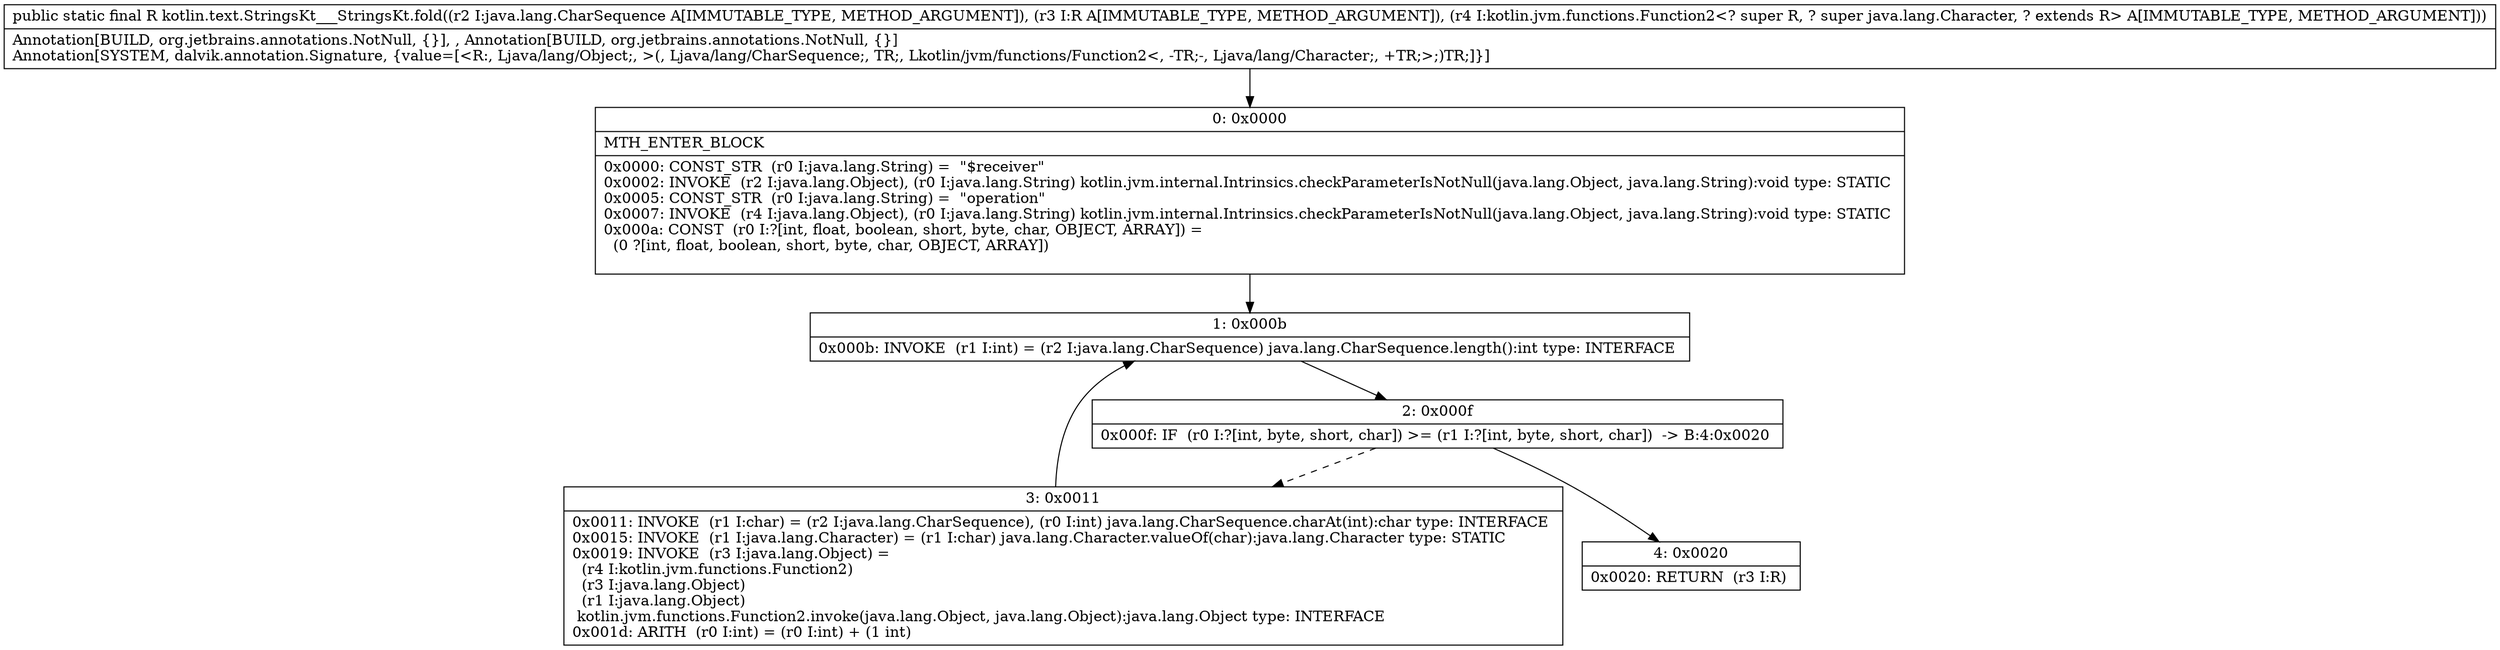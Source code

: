 digraph "CFG forkotlin.text.StringsKt___StringsKt.fold(Ljava\/lang\/CharSequence;Ljava\/lang\/Object;Lkotlin\/jvm\/functions\/Function2;)Ljava\/lang\/Object;" {
Node_0 [shape=record,label="{0\:\ 0x0000|MTH_ENTER_BLOCK\l|0x0000: CONST_STR  (r0 I:java.lang.String) =  \"$receiver\" \l0x0002: INVOKE  (r2 I:java.lang.Object), (r0 I:java.lang.String) kotlin.jvm.internal.Intrinsics.checkParameterIsNotNull(java.lang.Object, java.lang.String):void type: STATIC \l0x0005: CONST_STR  (r0 I:java.lang.String) =  \"operation\" \l0x0007: INVOKE  (r4 I:java.lang.Object), (r0 I:java.lang.String) kotlin.jvm.internal.Intrinsics.checkParameterIsNotNull(java.lang.Object, java.lang.String):void type: STATIC \l0x000a: CONST  (r0 I:?[int, float, boolean, short, byte, char, OBJECT, ARRAY]) = \l  (0 ?[int, float, boolean, short, byte, char, OBJECT, ARRAY])\l \l}"];
Node_1 [shape=record,label="{1\:\ 0x000b|0x000b: INVOKE  (r1 I:int) = (r2 I:java.lang.CharSequence) java.lang.CharSequence.length():int type: INTERFACE \l}"];
Node_2 [shape=record,label="{2\:\ 0x000f|0x000f: IF  (r0 I:?[int, byte, short, char]) \>= (r1 I:?[int, byte, short, char])  \-\> B:4:0x0020 \l}"];
Node_3 [shape=record,label="{3\:\ 0x0011|0x0011: INVOKE  (r1 I:char) = (r2 I:java.lang.CharSequence), (r0 I:int) java.lang.CharSequence.charAt(int):char type: INTERFACE \l0x0015: INVOKE  (r1 I:java.lang.Character) = (r1 I:char) java.lang.Character.valueOf(char):java.lang.Character type: STATIC \l0x0019: INVOKE  (r3 I:java.lang.Object) = \l  (r4 I:kotlin.jvm.functions.Function2)\l  (r3 I:java.lang.Object)\l  (r1 I:java.lang.Object)\l kotlin.jvm.functions.Function2.invoke(java.lang.Object, java.lang.Object):java.lang.Object type: INTERFACE \l0x001d: ARITH  (r0 I:int) = (r0 I:int) + (1 int) \l}"];
Node_4 [shape=record,label="{4\:\ 0x0020|0x0020: RETURN  (r3 I:R) \l}"];
MethodNode[shape=record,label="{public static final R kotlin.text.StringsKt___StringsKt.fold((r2 I:java.lang.CharSequence A[IMMUTABLE_TYPE, METHOD_ARGUMENT]), (r3 I:R A[IMMUTABLE_TYPE, METHOD_ARGUMENT]), (r4 I:kotlin.jvm.functions.Function2\<? super R, ? super java.lang.Character, ? extends R\> A[IMMUTABLE_TYPE, METHOD_ARGUMENT]))  | Annotation[BUILD, org.jetbrains.annotations.NotNull, \{\}], , Annotation[BUILD, org.jetbrains.annotations.NotNull, \{\}]\lAnnotation[SYSTEM, dalvik.annotation.Signature, \{value=[\<R:, Ljava\/lang\/Object;, \>(, Ljava\/lang\/CharSequence;, TR;, Lkotlin\/jvm\/functions\/Function2\<, \-TR;\-, Ljava\/lang\/Character;, +TR;\>;)TR;]\}]\l}"];
MethodNode -> Node_0;
Node_0 -> Node_1;
Node_1 -> Node_2;
Node_2 -> Node_3[style=dashed];
Node_2 -> Node_4;
Node_3 -> Node_1;
}

